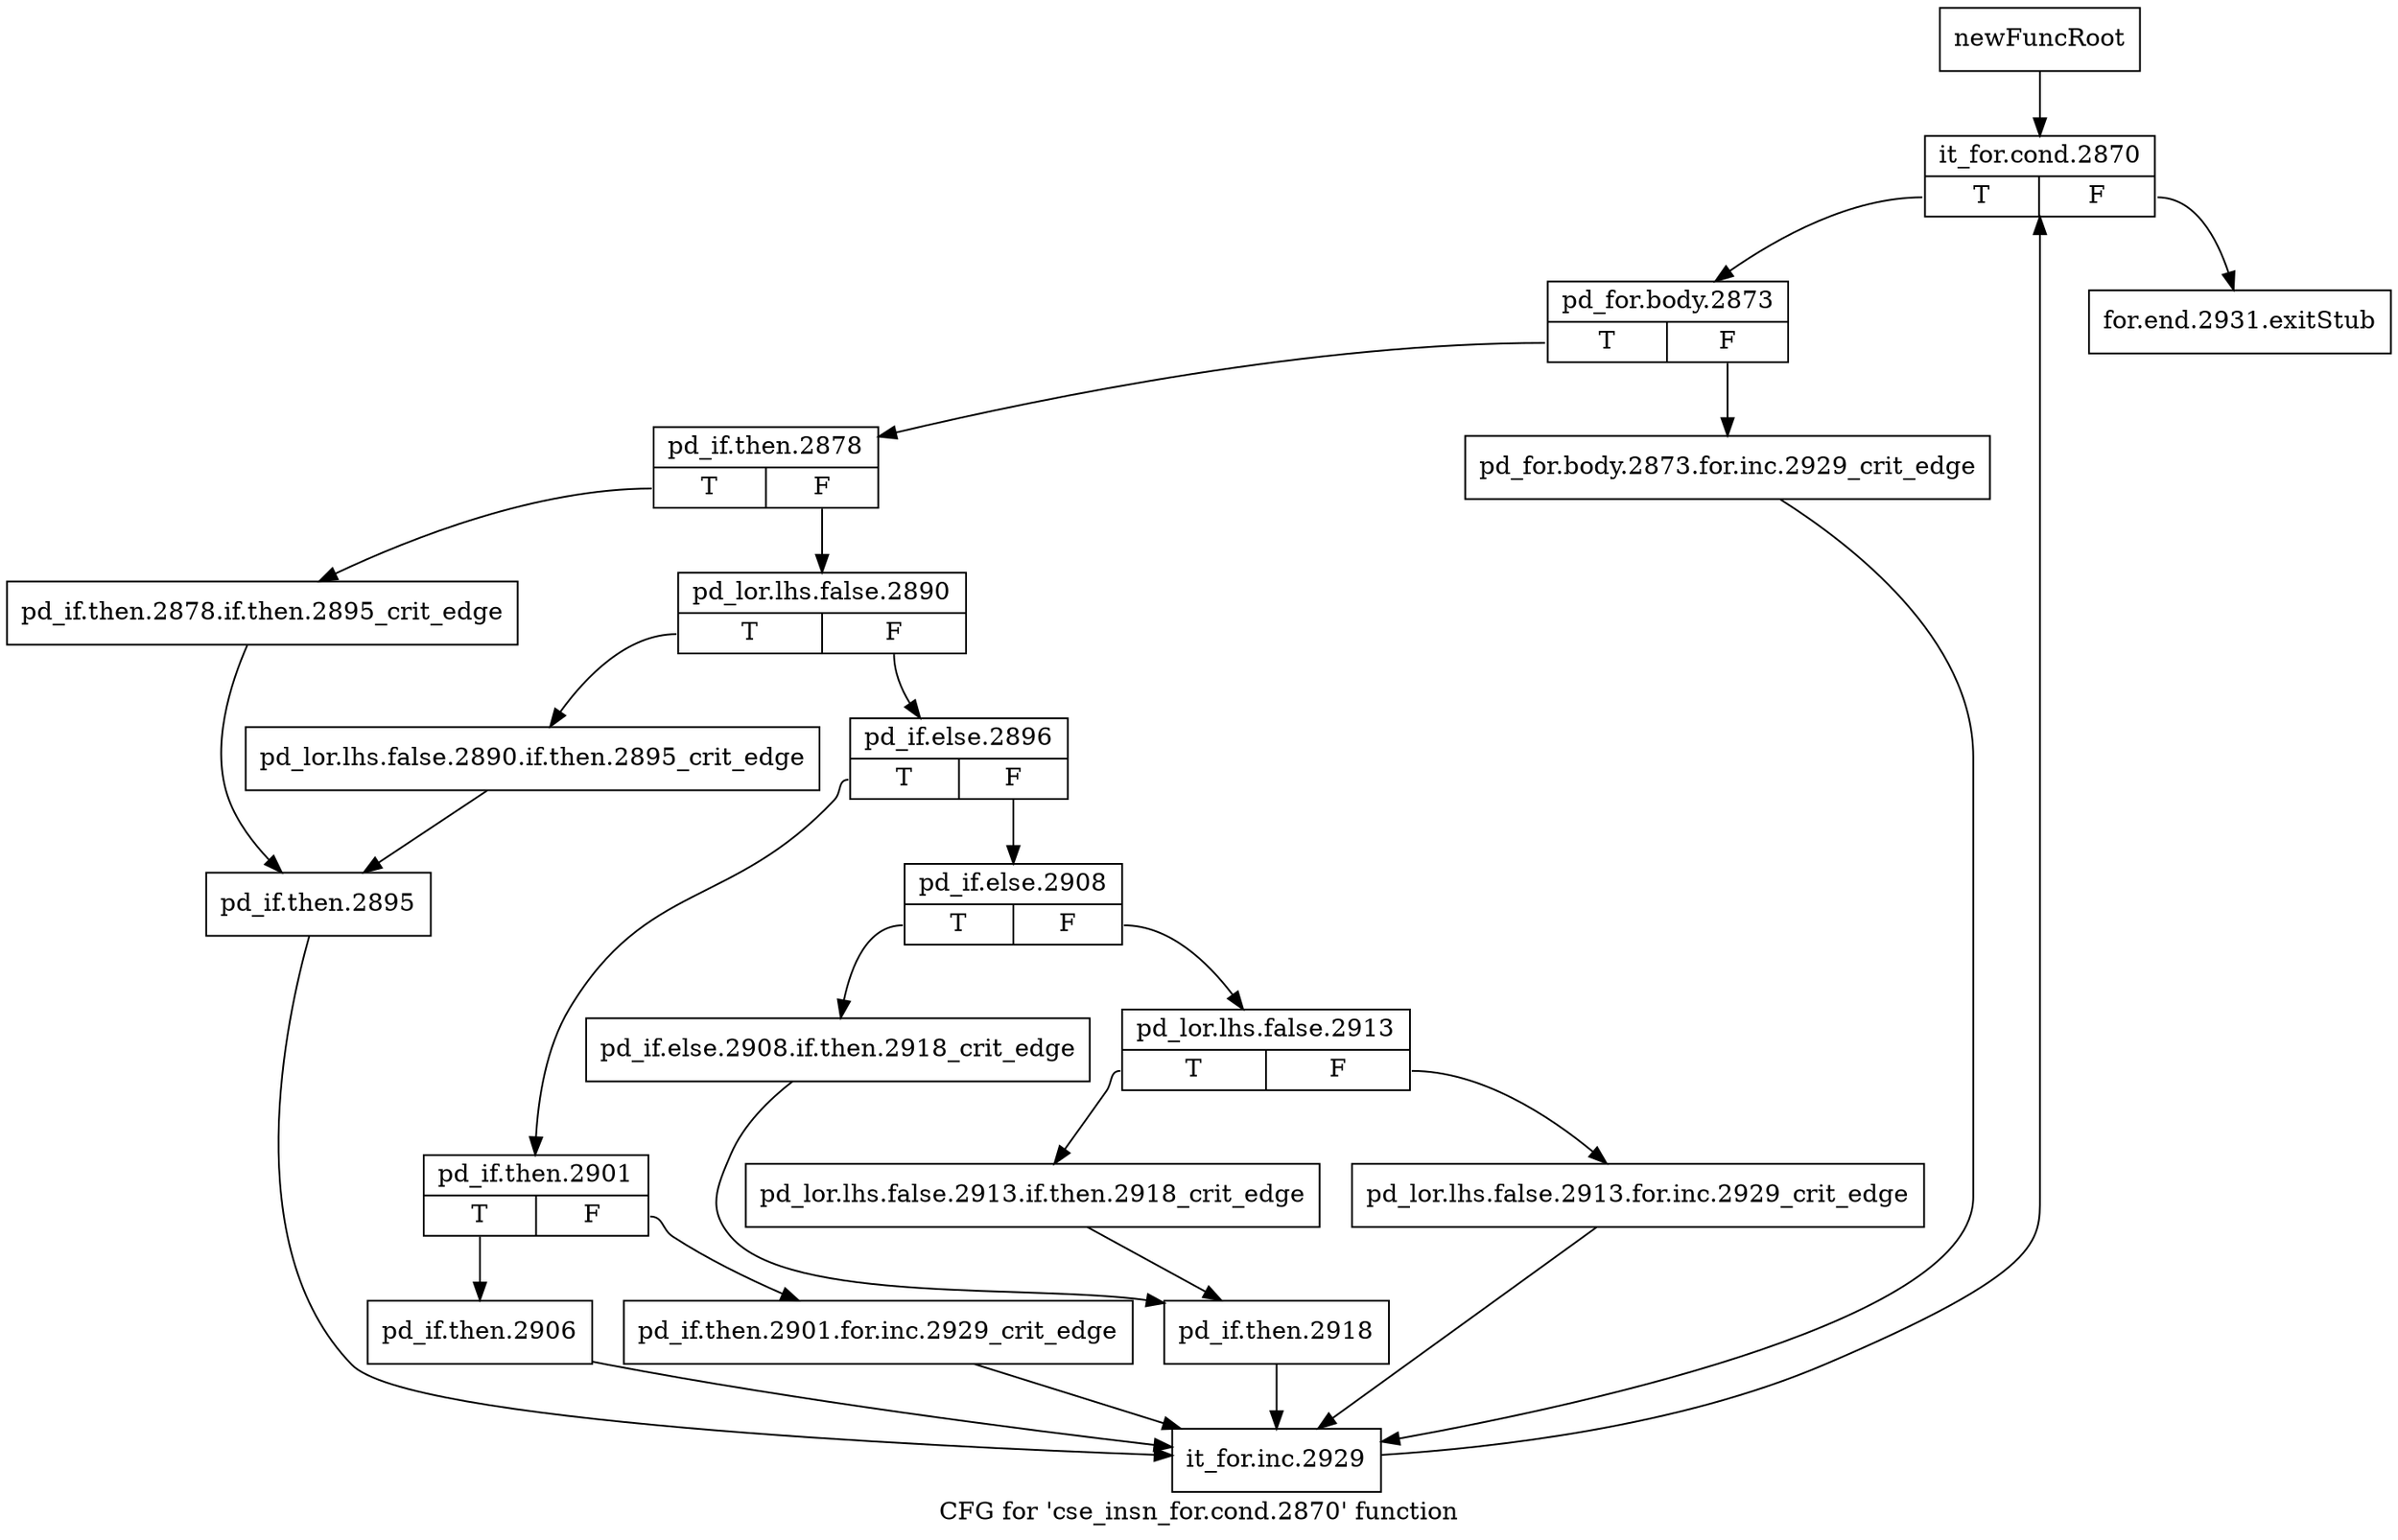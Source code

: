 digraph "CFG for 'cse_insn_for.cond.2870' function" {
	label="CFG for 'cse_insn_for.cond.2870' function";

	Node0xa841cc0 [shape=record,label="{newFuncRoot}"];
	Node0xa841cc0 -> Node0xa849a60;
	Node0xa849a10 [shape=record,label="{for.end.2931.exitStub}"];
	Node0xa849a60 [shape=record,label="{it_for.cond.2870|{<s0>T|<s1>F}}"];
	Node0xa849a60:s0 -> Node0xa849ab0;
	Node0xa849a60:s1 -> Node0xa849a10;
	Node0xa849ab0 [shape=record,label="{pd_for.body.2873|{<s0>T|<s1>F}}"];
	Node0xa849ab0:s0 -> Node0xa849b50;
	Node0xa849ab0:s1 -> Node0xa849b00;
	Node0xa849b00 [shape=record,label="{pd_for.body.2873.for.inc.2929_crit_edge}"];
	Node0xa849b00 -> Node0xa84a000;
	Node0xa849b50 [shape=record,label="{pd_if.then.2878|{<s0>T|<s1>F}}"];
	Node0xa849b50:s0 -> Node0xa849f60;
	Node0xa849b50:s1 -> Node0xa849ba0;
	Node0xa849ba0 [shape=record,label="{pd_lor.lhs.false.2890|{<s0>T|<s1>F}}"];
	Node0xa849ba0:s0 -> Node0xa849f10;
	Node0xa849ba0:s1 -> Node0xa849bf0;
	Node0xa849bf0 [shape=record,label="{pd_if.else.2896|{<s0>T|<s1>F}}"];
	Node0xa849bf0:s0 -> Node0xa849e20;
	Node0xa849bf0:s1 -> Node0xa849c40;
	Node0xa849c40 [shape=record,label="{pd_if.else.2908|{<s0>T|<s1>F}}"];
	Node0xa849c40:s0 -> Node0xa849d80;
	Node0xa849c40:s1 -> Node0xa849c90;
	Node0xa849c90 [shape=record,label="{pd_lor.lhs.false.2913|{<s0>T|<s1>F}}"];
	Node0xa849c90:s0 -> Node0xa849d30;
	Node0xa849c90:s1 -> Node0xa849ce0;
	Node0xa849ce0 [shape=record,label="{pd_lor.lhs.false.2913.for.inc.2929_crit_edge}"];
	Node0xa849ce0 -> Node0xa84a000;
	Node0xa849d30 [shape=record,label="{pd_lor.lhs.false.2913.if.then.2918_crit_edge}"];
	Node0xa849d30 -> Node0xa849dd0;
	Node0xa849d80 [shape=record,label="{pd_if.else.2908.if.then.2918_crit_edge}"];
	Node0xa849d80 -> Node0xa849dd0;
	Node0xa849dd0 [shape=record,label="{pd_if.then.2918}"];
	Node0xa849dd0 -> Node0xa84a000;
	Node0xa849e20 [shape=record,label="{pd_if.then.2901|{<s0>T|<s1>F}}"];
	Node0xa849e20:s0 -> Node0xa849ec0;
	Node0xa849e20:s1 -> Node0xa849e70;
	Node0xa849e70 [shape=record,label="{pd_if.then.2901.for.inc.2929_crit_edge}"];
	Node0xa849e70 -> Node0xa84a000;
	Node0xa849ec0 [shape=record,label="{pd_if.then.2906}"];
	Node0xa849ec0 -> Node0xa84a000;
	Node0xa849f10 [shape=record,label="{pd_lor.lhs.false.2890.if.then.2895_crit_edge}"];
	Node0xa849f10 -> Node0xa849fb0;
	Node0xa849f60 [shape=record,label="{pd_if.then.2878.if.then.2895_crit_edge}"];
	Node0xa849f60 -> Node0xa849fb0;
	Node0xa849fb0 [shape=record,label="{pd_if.then.2895}"];
	Node0xa849fb0 -> Node0xa84a000;
	Node0xa84a000 [shape=record,label="{it_for.inc.2929}"];
	Node0xa84a000 -> Node0xa849a60;
}
